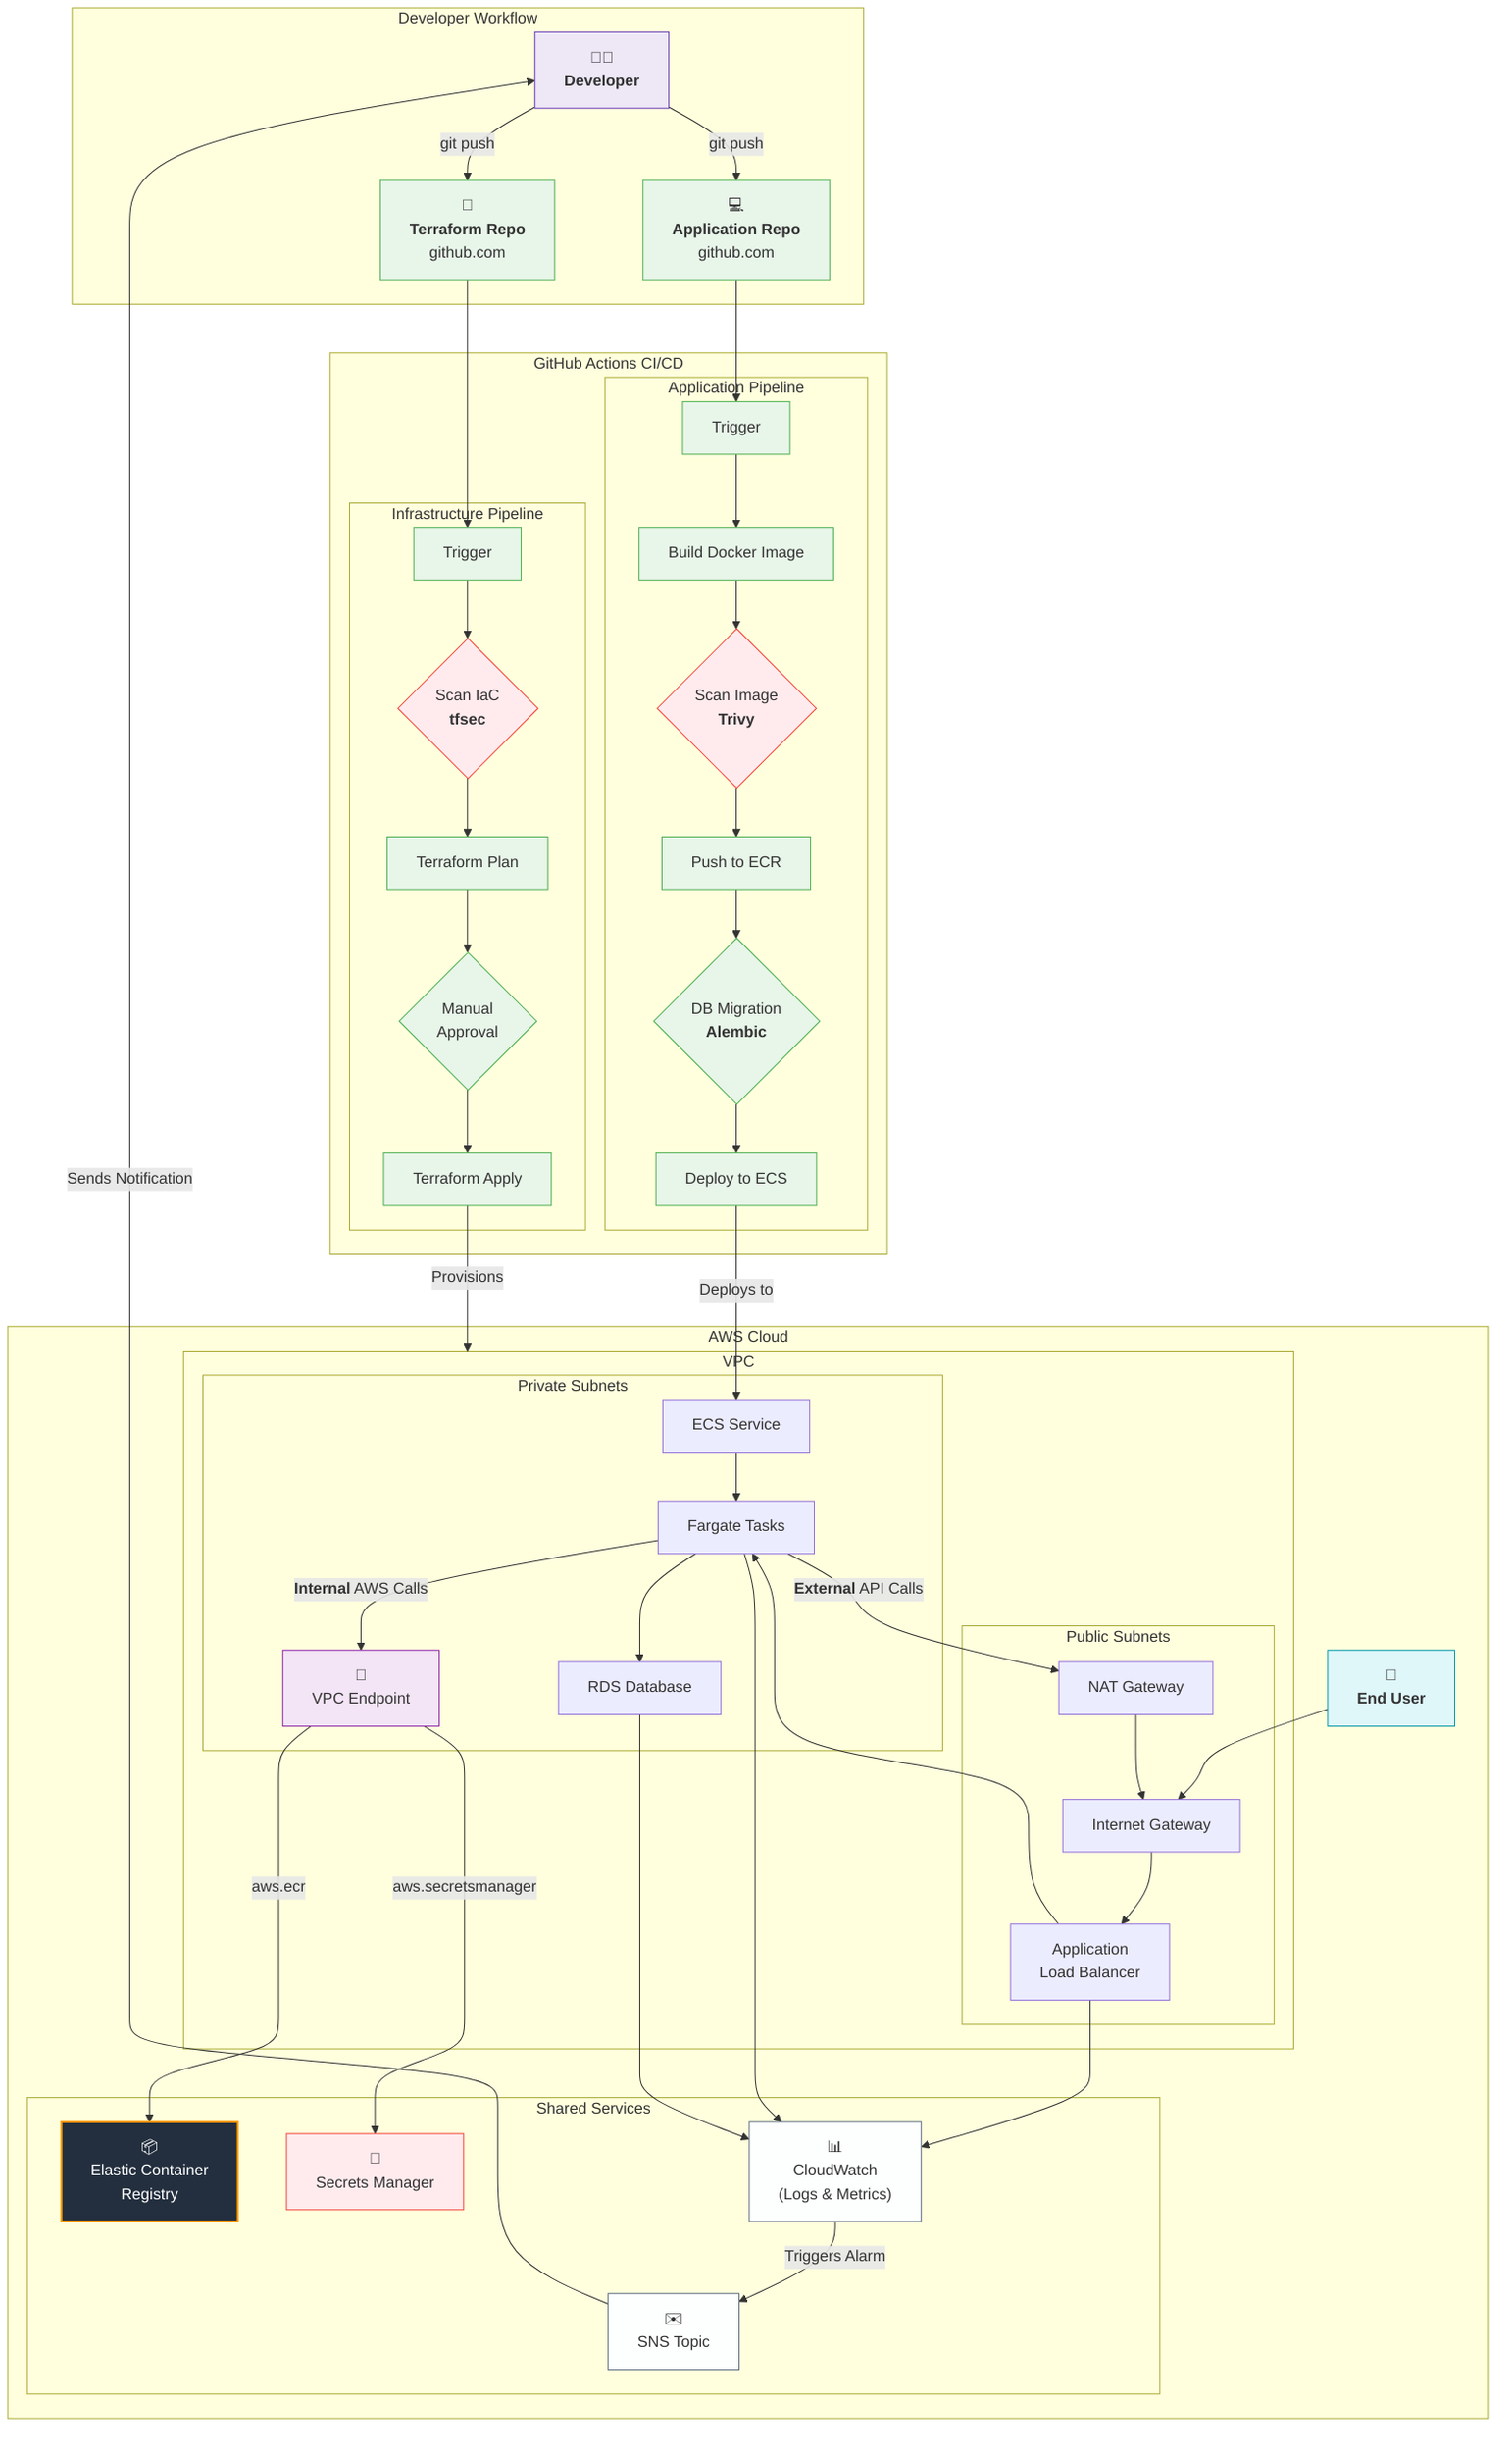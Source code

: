 graph TD
    %% 1. Style Definitions
    classDef vpc fill:#FFF3E0,stroke:#FF9800,stroke-width:2px
    classDef subnet fill:#E3F2FD,stroke:#2196F3,stroke-width:1px
    classDef security fill:#FFEBEE,stroke:#F44336,stroke-width:1px
    classDef pipeline fill:#E8F5E9,stroke:#4CAF50,stroke-width:1px
    classDef developer fill:#ede7f6,stroke:#673ab7,stroke-width:1px
    classDef user fill:#e0f7fa,stroke:#0097a7,stroke-width:1px
    classDef aws fill:#232F3E,stroke:#FF9900,color:#fff,stroke-width:2px
    classDef monitor fill:#FDFEFE,stroke:#5D6D7E,stroke-width:1px
    classDef endpoint fill:#f3e5f5,stroke:#8e24aa,stroke-width:1px

    %% 2. Actors & Source Code
    subgraph Developer Workflow
        Dev["👨‍💻<br><b>Developer</b>"]:::developer
        InfraRepo["📄<br><b>Terraform Repo</b><br>github.com"]:::pipeline
        AppRepo["💻<br><b>Application Repo</b><br>github.com"]:::pipeline
        
        Dev -- "git push" --> InfraRepo
        Dev -- "git push" --> AppRepo
    end

    %% 3. CI/CD Pipelines
    subgraph GitHub Actions CI/CD
        direction LR
        subgraph "Infrastructure Pipeline"
            InfraRepo --> T1[Trigger]:::pipeline
            T1 --> T2{"Scan IaC<br><b>tfsec</b>"}:::security
            T2 --> T3[Terraform Plan]:::pipeline
            T3 --> T4{"Manual<br>Approval"}:::pipeline
            T4 --> T5[Terraform Apply]:::pipeline
        end

        subgraph "Application Pipeline"
            AppRepo --> A1[Trigger]:::pipeline
            A1 --> A2[Build Docker Image]:::pipeline
            A2 --> A3{"Scan Image<br><b>Trivy</b>"}:::security
            A3 --> A4[Push to ECR]:::pipeline
            A4 --> A5{"DB Migration<br><b>Alembic</b>"}:::pipeline
            A5 --> A6[Deploy to ECS]:::pipeline
        end
    end
    
    subgraph "AWS Cloud"
        direction TB

        %% Ingress & Networking
        User["👤<br><b>End User</b>"]:::user --> IGW[Internet Gateway]
        T5 -- "Provisions" --> VPC
        A6 -- "Deploys to" --> ECSService
        
        subgraph "VPC"
            subgraph "Public Subnets"
                IGW --> ALB[Application<br>Load Balancer]
                NAT[NAT Gateway]
            end

            subgraph "Private Subnets"
                ECSService[ECS Service] --> ECSTasks[Fargate Tasks]
                RDS[RDS Database]
                VPCEndpoint["📡<br>VPC Endpoint"]:::endpoint
            end
        end
        
        %% Core Traffic Flow
        ALB --> ECSTasks
        ECSTasks --> RDS
        ECSTasks -- "<b>External</b> API Calls" --> NAT --> IGW
        
        subgraph "Shared Services"
           ECR["📦<br>Elastic Container<br>Registry"]:::aws
           SecretsManager["🔑<br>Secrets Manager"]:::security
           CloudWatch["📊<br>CloudWatch<br>(Logs & Metrics)"]:::monitor
           SNS["✉️<br>SNS Topic"]:::monitor
        end

        %% Private Endpoint Connections
        ECSTasks -- "<b>Internal</b> AWS Calls" --> VPCEndpoint
        VPCEndpoint -- "aws.ecr" --> ECR
        VPCEndpoint -- "aws.secretsmanager" --> SecretsManager
        
        %% Monitoring Connections
        ALB --> CloudWatch
        ECSTasks --> CloudWatch
        RDS --> CloudWatch
    end
    
    %% 5. Monitoring Feedback Loop
    CloudWatch -- "Triggers Alarm" --> SNS -- "Sends Notification" --> Dev